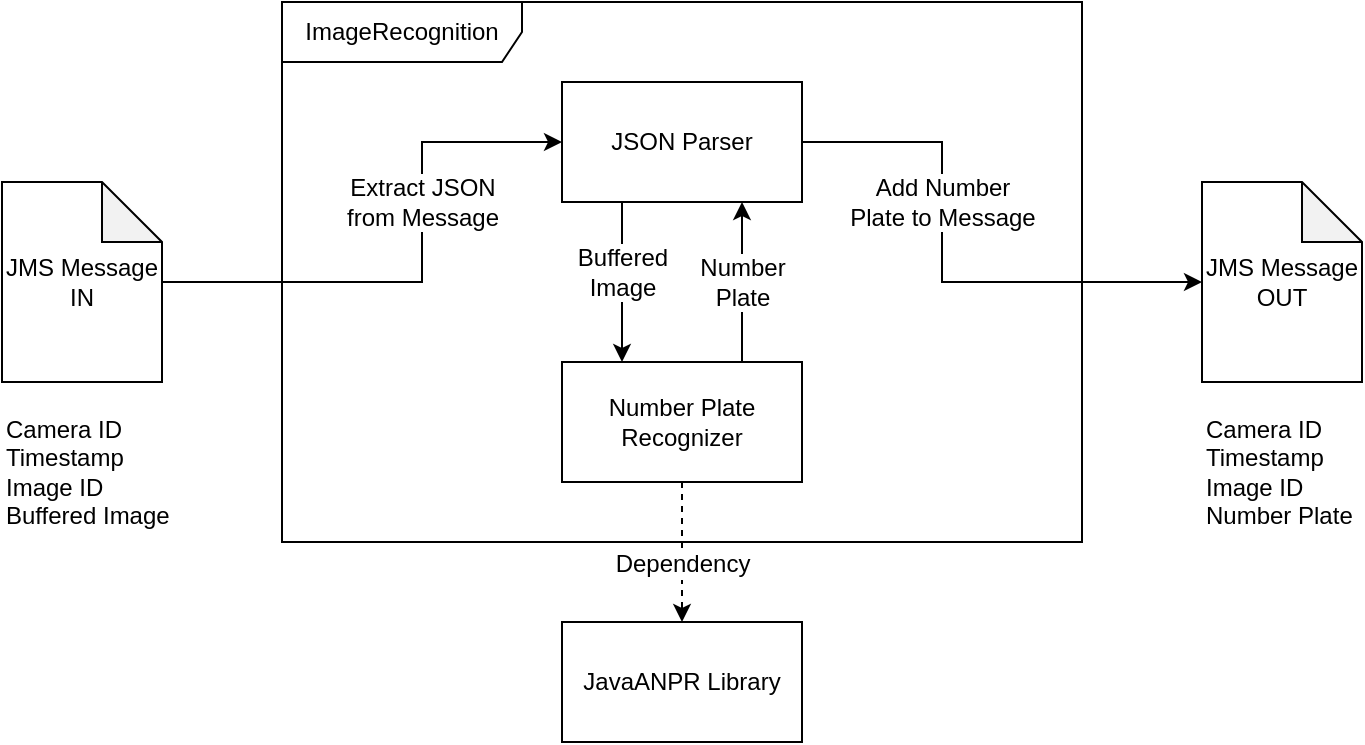 <mxfile version="12.6.5" type="device"><diagram id="qEnnh_CeLgoE4qNHgJMX" name="Page-1"><mxGraphModel dx="1481" dy="595" grid="1" gridSize="10" guides="1" tooltips="1" connect="1" arrows="1" fold="1" page="1" pageScale="1" pageWidth="500" pageHeight="500" math="0" shadow="0"><root><mxCell id="0"/><mxCell id="1" parent="0"/><mxCell id="j2lWmG6uTX1xy5Gu4NB3-1" value="JMS Message IN" style="shape=note;whiteSpace=wrap;html=1;backgroundOutline=1;darkOpacity=0.05;" vertex="1" parent="1"><mxGeometry x="-80" y="190" width="80" height="100" as="geometry"/></mxCell><mxCell id="j2lWmG6uTX1xy5Gu4NB3-2" value="JMS Message OUT" style="shape=note;whiteSpace=wrap;html=1;backgroundOutline=1;darkOpacity=0.05;" vertex="1" parent="1"><mxGeometry x="520" y="190" width="80" height="100" as="geometry"/></mxCell><mxCell id="j2lWmG6uTX1xy5Gu4NB3-3" value="Camera ID&lt;br&gt;Timestamp&lt;br&gt;Image ID&lt;br&gt;Buffered Image&amp;nbsp;" style="text;html=1;strokeColor=none;fillColor=none;align=left;verticalAlign=top;whiteSpace=wrap;rounded=0;" vertex="1" parent="1"><mxGeometry x="-80" y="300" width="90" height="80" as="geometry"/></mxCell><mxCell id="j2lWmG6uTX1xy5Gu4NB3-5" value="JavaANPR Library" style="rounded=0;whiteSpace=wrap;html=1;align=center;" vertex="1" parent="1"><mxGeometry x="200" y="410" width="120" height="60" as="geometry"/></mxCell><mxCell id="j2lWmG6uTX1xy5Gu4NB3-12" value="Camera ID&lt;br&gt;Timestamp&lt;br&gt;Image ID&lt;br&gt;Number Plate" style="text;html=1;strokeColor=none;fillColor=none;align=left;verticalAlign=top;whiteSpace=wrap;rounded=0;" vertex="1" parent="1"><mxGeometry x="520" y="300" width="80" height="80" as="geometry"/></mxCell><mxCell id="j2lWmG6uTX1xy5Gu4NB3-15" value="ImageRecognition" style="shape=umlFrame;whiteSpace=wrap;html=1;align=center;width=120;height=30;shadow=0;" vertex="1" parent="1"><mxGeometry x="60" y="100" width="400" height="270" as="geometry"/></mxCell><mxCell id="j2lWmG6uTX1xy5Gu4NB3-22" style="edgeStyle=orthogonalEdgeStyle;rounded=0;orthogonalLoop=1;jettySize=auto;html=1;" edge="1" parent="1" source="j2lWmG6uTX1xy5Gu4NB3-17" target="j2lWmG6uTX1xy5Gu4NB3-2"><mxGeometry relative="1" as="geometry"><Array as="points"><mxPoint x="390" y="170"/><mxPoint x="390" y="240"/></Array></mxGeometry></mxCell><mxCell id="j2lWmG6uTX1xy5Gu4NB3-28" value="Add Number&lt;br&gt;Plate to Message" style="text;html=1;align=center;verticalAlign=middle;resizable=0;points=[];labelBackgroundColor=#ffffff;" vertex="1" connectable="0" parent="j2lWmG6uTX1xy5Gu4NB3-22"><mxGeometry x="0.762" y="1" relative="1" as="geometry"><mxPoint x="-97.93" y="-39.03" as="offset"/></mxGeometry></mxCell><mxCell id="j2lWmG6uTX1xy5Gu4NB3-17" value="JSON Parser" style="rounded=0;whiteSpace=wrap;html=1;align=center;" vertex="1" parent="1"><mxGeometry x="200" y="140" width="120" height="60" as="geometry"/></mxCell><mxCell id="j2lWmG6uTX1xy5Gu4NB3-20" style="edgeStyle=orthogonalEdgeStyle;rounded=0;orthogonalLoop=1;jettySize=auto;html=1;dashed=1;" edge="1" parent="1" source="j2lWmG6uTX1xy5Gu4NB3-19" target="j2lWmG6uTX1xy5Gu4NB3-5"><mxGeometry relative="1" as="geometry"><Array as="points"/></mxGeometry></mxCell><mxCell id="j2lWmG6uTX1xy5Gu4NB3-21" value="Dependency" style="text;html=1;align=center;verticalAlign=middle;resizable=0;points=[];labelBackgroundColor=#ffffff;" vertex="1" connectable="0" parent="j2lWmG6uTX1xy5Gu4NB3-20"><mxGeometry x="-0.246" y="1" relative="1" as="geometry"><mxPoint x="-1" y="13.79" as="offset"/></mxGeometry></mxCell><mxCell id="j2lWmG6uTX1xy5Gu4NB3-19" value="Number Plate Recognizer" style="rounded=0;whiteSpace=wrap;html=1;align=center;" vertex="1" parent="1"><mxGeometry x="200" y="280" width="120" height="60" as="geometry"/></mxCell><mxCell id="j2lWmG6uTX1xy5Gu4NB3-23" style="edgeStyle=orthogonalEdgeStyle;rounded=0;orthogonalLoop=1;jettySize=auto;html=1;exitX=0.25;exitY=1;exitDx=0;exitDy=0;" edge="1" parent="1" source="j2lWmG6uTX1xy5Gu4NB3-17" target="j2lWmG6uTX1xy5Gu4NB3-19"><mxGeometry relative="1" as="geometry"><mxPoint x="370" y="420.004" as="sourcePoint"/><mxPoint x="600.66" y="490.004" as="targetPoint"/><Array as="points"><mxPoint x="230" y="260"/><mxPoint x="230" y="260"/></Array></mxGeometry></mxCell><mxCell id="j2lWmG6uTX1xy5Gu4NB3-24" value="Buffered&lt;br&gt;Image" style="text;html=1;align=center;verticalAlign=middle;resizable=0;points=[];labelBackgroundColor=#ffffff;" vertex="1" connectable="0" parent="j2lWmG6uTX1xy5Gu4NB3-23"><mxGeometry x="0.501" y="-28" relative="1" as="geometry"><mxPoint x="27.97" y="-25" as="offset"/></mxGeometry></mxCell><mxCell id="j2lWmG6uTX1xy5Gu4NB3-25" style="edgeStyle=orthogonalEdgeStyle;rounded=0;orthogonalLoop=1;jettySize=auto;html=1;exitX=0.75;exitY=0;exitDx=0;exitDy=0;entryX=0.75;entryY=1;entryDx=0;entryDy=0;" edge="1" parent="1" source="j2lWmG6uTX1xy5Gu4NB3-19" target="j2lWmG6uTX1xy5Gu4NB3-17"><mxGeometry relative="1" as="geometry"><mxPoint x="350" y="195" as="sourcePoint"/><mxPoint x="350.034" y="275" as="targetPoint"/><Array as="points"><mxPoint x="290" y="240"/><mxPoint x="290" y="240"/></Array></mxGeometry></mxCell><mxCell id="j2lWmG6uTX1xy5Gu4NB3-26" value="Number&lt;br&gt;Plate" style="text;html=1;align=center;verticalAlign=middle;resizable=0;points=[];labelBackgroundColor=#ffffff;" vertex="1" connectable="0" parent="j2lWmG6uTX1xy5Gu4NB3-25"><mxGeometry x="0.501" y="-28" relative="1" as="geometry"><mxPoint x="-28.02" y="20.02" as="offset"/></mxGeometry></mxCell><mxCell id="j2lWmG6uTX1xy5Gu4NB3-13" style="edgeStyle=orthogonalEdgeStyle;rounded=0;orthogonalLoop=1;jettySize=auto;html=1;" edge="1" parent="1" source="j2lWmG6uTX1xy5Gu4NB3-1" target="j2lWmG6uTX1xy5Gu4NB3-17"><mxGeometry relative="1" as="geometry"><mxPoint x="40" y="240" as="targetPoint"/><Array as="points"><mxPoint x="130" y="240"/><mxPoint x="130" y="170"/></Array></mxGeometry></mxCell><mxCell id="j2lWmG6uTX1xy5Gu4NB3-27" value="Extract JSON&lt;br&gt;from Message" style="text;html=1;align=center;verticalAlign=middle;resizable=0;points=[];labelBackgroundColor=#ffffff;" vertex="1" connectable="0" parent="j2lWmG6uTX1xy5Gu4NB3-13"><mxGeometry x="-0.729" y="-2" relative="1" as="geometry"><mxPoint x="93.45" y="-42.03" as="offset"/></mxGeometry></mxCell></root></mxGraphModel></diagram></mxfile>
